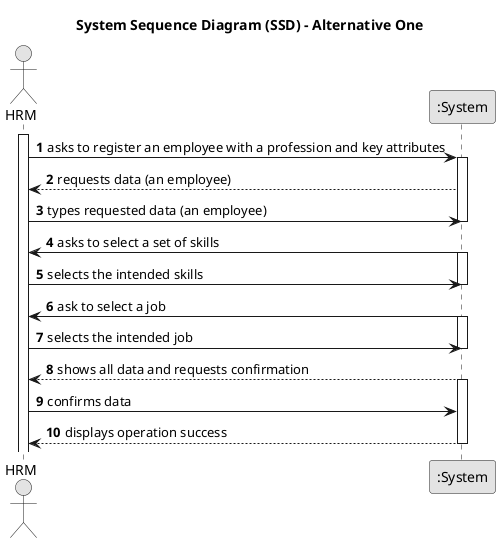@startuml
skinparam monochrome true
skinparam packageStyle rectangle
skinparam shadowing false

title System Sequence Diagram (SSD) - Alternative One

autonumber

actor "HRM" as HRM
participant ":System" as System

activate HRM

    HRM -> System : asks to register an employee with a profession and key attributes

    activate System

        System --> HRM : requests data (an employee)

    HRM -> System : types requested data (an employee)
    deactivate System


    System -> HRM : asks to select a set of skills
     activate System
    HRM -> System : selects the intended skills
    deactivate System



    System -> HRM : ask to select a job
       activate System
    HRM -> System : selects the intended job
    deactivate System


        System --> HRM : shows all data and requests confirmation
    activate System
    HRM -> System : confirms data

        System --> HRM : displays operation success
    deactivate System

@enduml